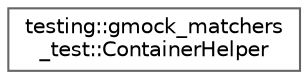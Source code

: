 digraph "Graphical Class Hierarchy"
{
 // LATEX_PDF_SIZE
  bgcolor="transparent";
  edge [fontname=Helvetica,fontsize=10,labelfontname=Helvetica,labelfontsize=10];
  node [fontname=Helvetica,fontsize=10,shape=box,height=0.2,width=0.4];
  rankdir="LR";
  Node0 [id="Node000000",label="testing::gmock_matchers\l_test::ContainerHelper",height=0.2,width=0.4,color="grey40", fillcolor="white", style="filled",URL="$structtesting_1_1gmock__matchers__test_1_1_container_helper.html",tooltip=" "];
}
